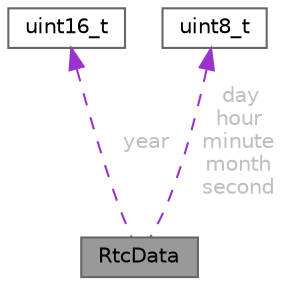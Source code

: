 digraph "RtcData"
{
 // LATEX_PDF_SIZE
  bgcolor="transparent";
  edge [fontname=Helvetica,fontsize=10,labelfontname=Helvetica,labelfontsize=10];
  node [fontname=Helvetica,fontsize=10,shape=box,height=0.2,width=0.4];
  Node1 [id="Node000001",label="RtcData",height=0.2,width=0.4,color="gray40", fillcolor="grey60", style="filled", fontcolor="black",tooltip="Realtime clock IC handler for Core2 only."];
  Node2 -> Node1 [id="edge1_Node000001_Node000002",dir="back",color="darkorchid3",style="dashed",tooltip=" ",label=" year",fontcolor="grey" ];
  Node2 [id="Node000002",label="uint16_t",height=0.2,width=0.4,color="gray40", fillcolor="white", style="filled",tooltip=" "];
  Node3 -> Node1 [id="edge2_Node000001_Node000003",dir="back",color="darkorchid3",style="dashed",tooltip=" ",label=" day\nhour\nminute\nmonth\nsecond",fontcolor="grey" ];
  Node3 [id="Node000003",label="uint8_t",height=0.2,width=0.4,color="gray40", fillcolor="white", style="filled",tooltip=" "];
}
